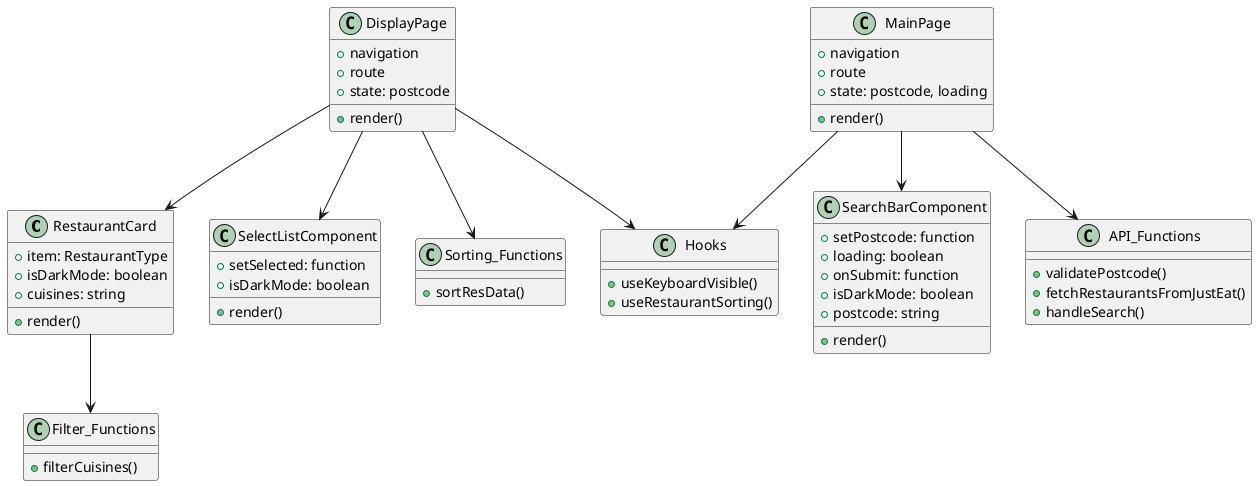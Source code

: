 @startuml
' Components
class RestaurantCard {
  + item: RestaurantType
  + isDarkMode: boolean
  + cuisines: string
  + render()
}

class SelectListComponent {
  + setSelected: function
  + isDarkMode: boolean
  + render()
}

class SearchBarComponent {
  + setPostcode: function
  + loading: boolean
  + onSubmit: function
  + isDarkMode: boolean
  + postcode: string
  + render()
}

class MainPage {
  + navigation
  + route
  + state: postcode, loading
  + render()
}

class DisplayPage {
  + navigation
  + route
  + state: postcode
  + render()
}

' API & Functions
class API_Functions {
  + validatePostcode()
  + fetchRestaurantsFromJustEat()
  + handleSearch()
}

class Sorting_Functions {
  + sortResData()
}

class Filter_Functions {
  + filterCuisines()
}

' Hooks
class Hooks {
  + useKeyboardVisible()
  + useRestaurantSorting()
}


' Relationships
MainPage --> SearchBarComponent
MainPage --> API_Functions
MainPage --> Hooks

DisplayPage --> RestaurantCard
DisplayPage --> SelectListComponent
DisplayPage --> Hooks
DisplayPage --> Sorting_Functions


RestaurantCard --> Filter_Functions

@enduml
